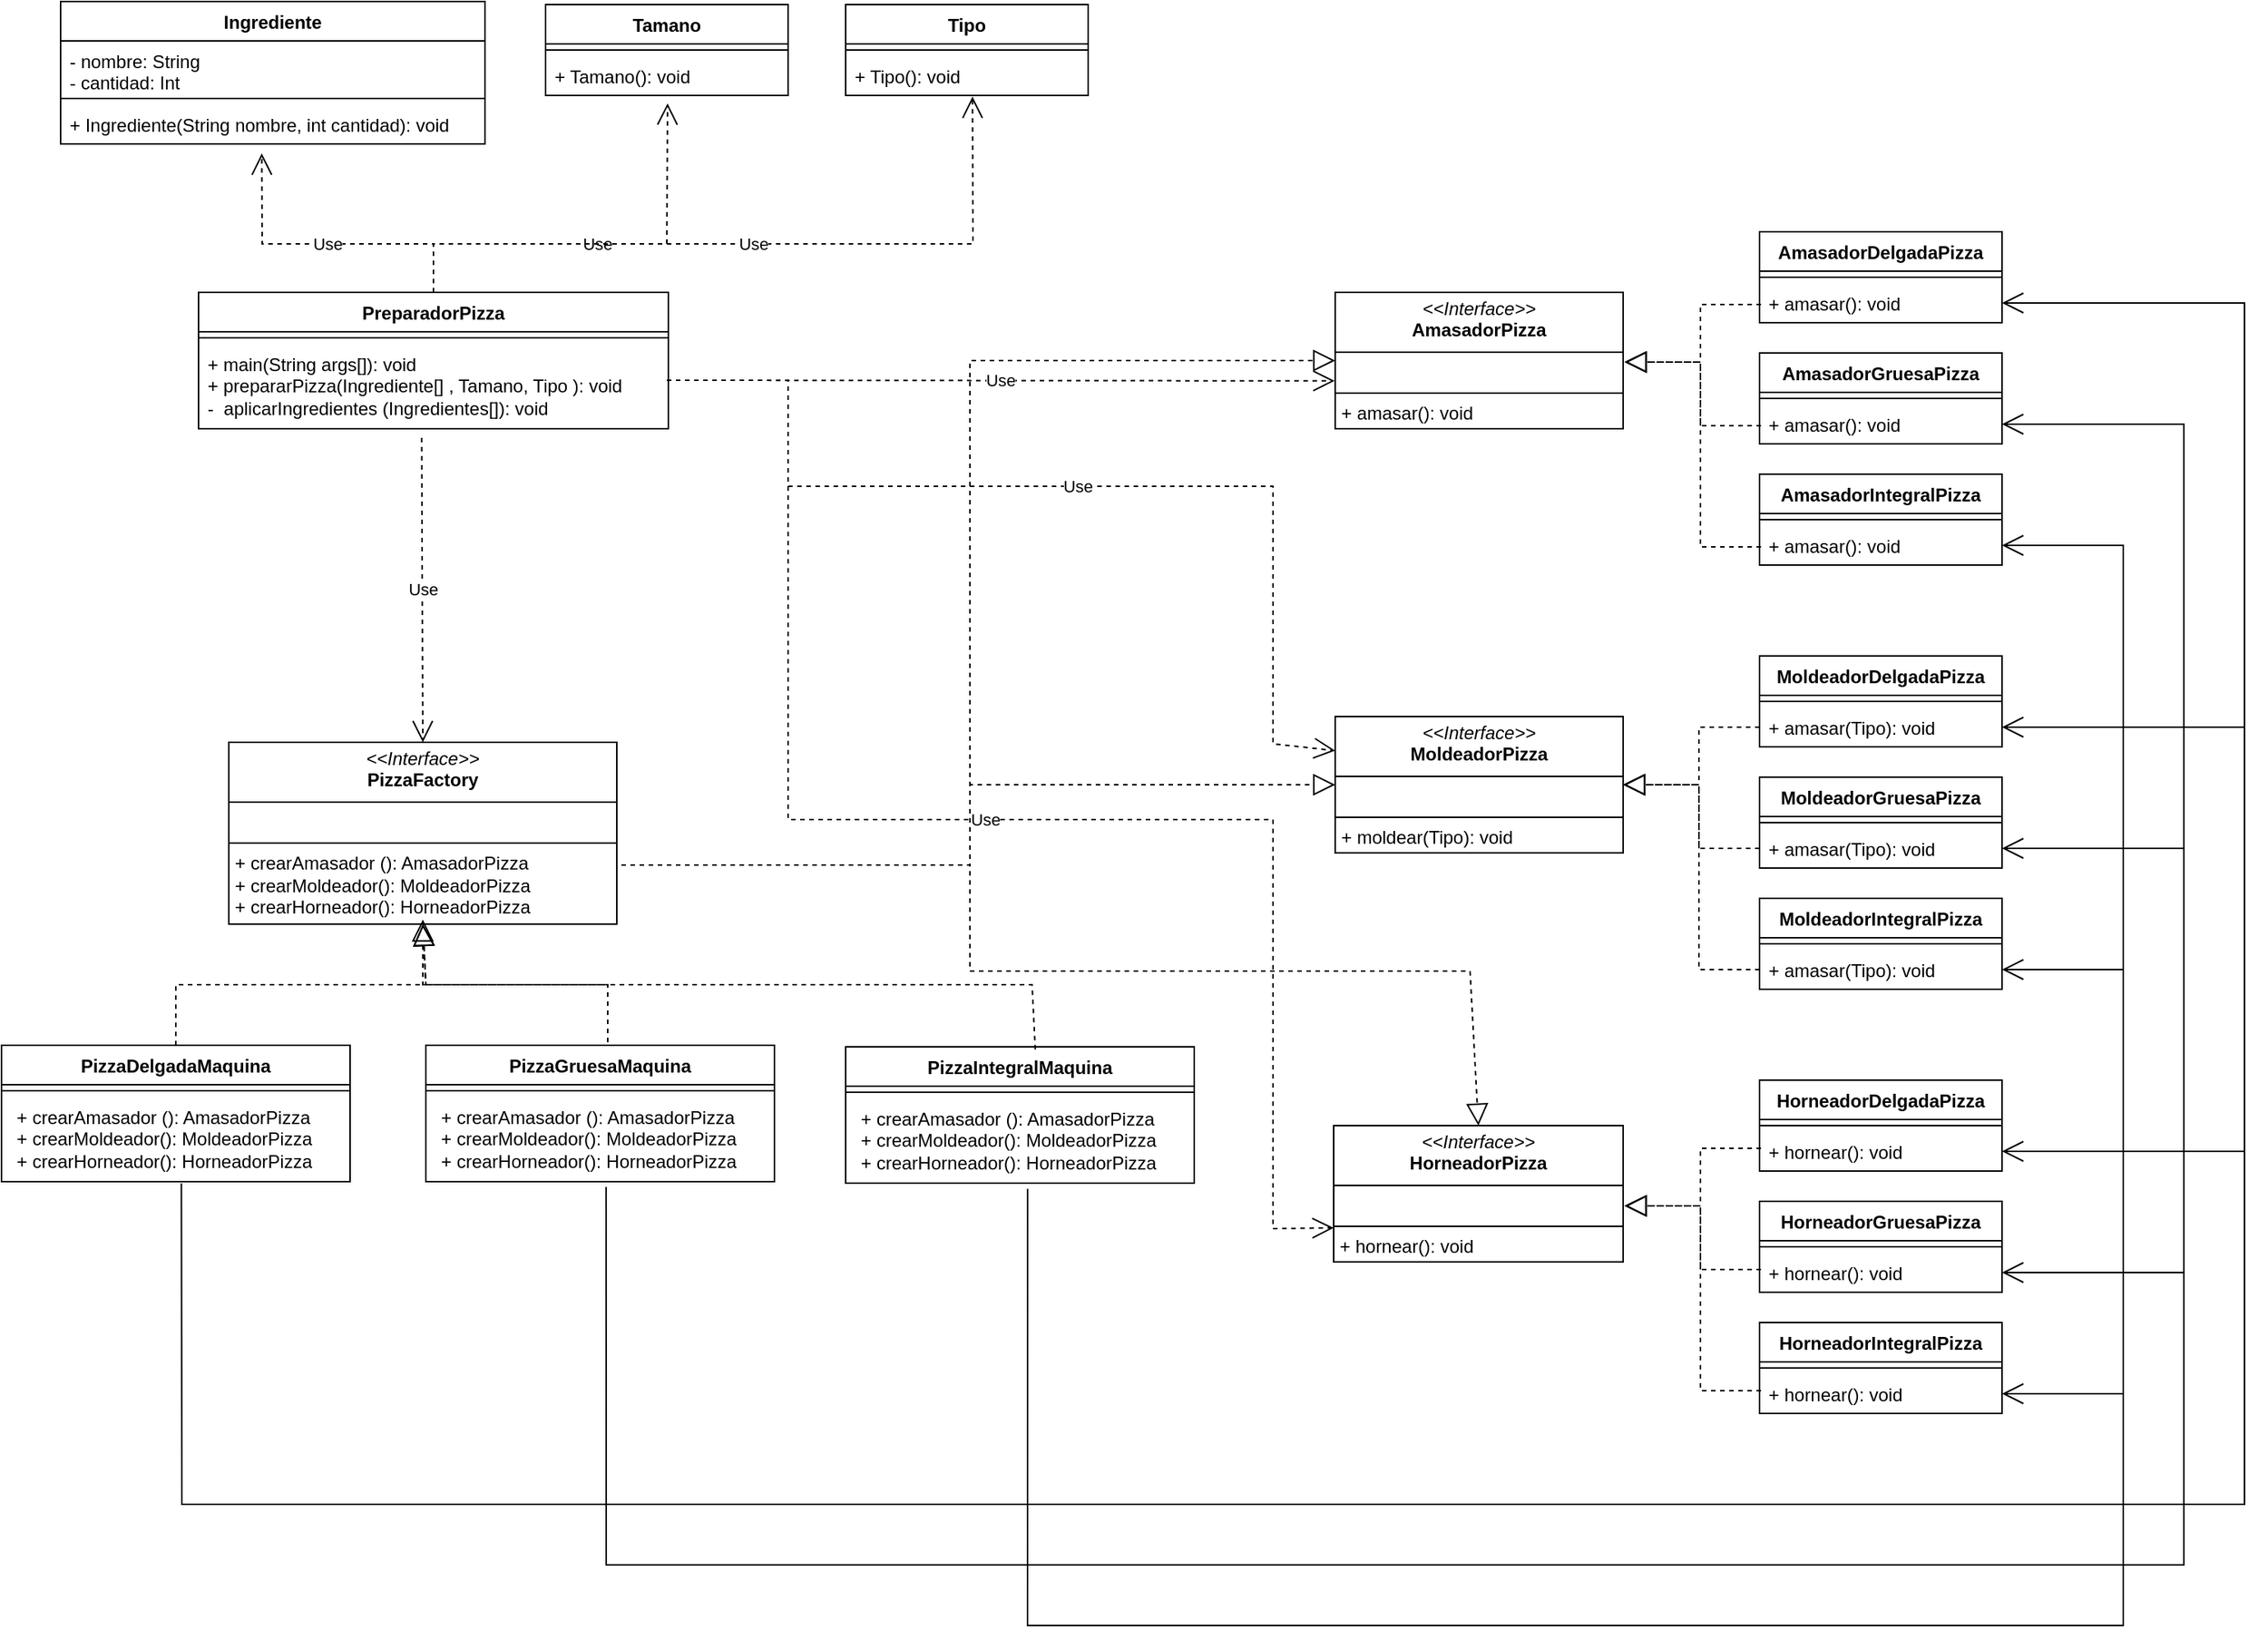 <mxfile version="26.0.9">
  <diagram id="C5RBs43oDa-KdzZeNtuy" name="Page-1">
    <mxGraphModel dx="3073" dy="1553" grid="1" gridSize="10" guides="1" tooltips="1" connect="1" arrows="1" fold="1" page="1" pageScale="1" pageWidth="827" pageHeight="1169" math="0" shadow="0">
      <root>
        <mxCell id="WIyWlLk6GJQsqaUBKTNV-0" />
        <mxCell id="WIyWlLk6GJQsqaUBKTNV-1" parent="WIyWlLk6GJQsqaUBKTNV-0" />
        <mxCell id="uuDSl9VKj5L597XGNPCw-0" value="PreparadorPizza" style="swimlane;fontStyle=1;align=center;verticalAlign=top;childLayout=stackLayout;horizontal=1;startSize=26;horizontalStack=0;resizeParent=1;resizeParentMax=0;resizeLast=0;collapsible=1;marginBottom=0;whiteSpace=wrap;html=1;" vertex="1" parent="WIyWlLk6GJQsqaUBKTNV-1">
          <mxGeometry x="171" y="192" width="310" height="90" as="geometry" />
        </mxCell>
        <mxCell id="uuDSl9VKj5L597XGNPCw-2" value="" style="line;strokeWidth=1;fillColor=none;align=left;verticalAlign=middle;spacingTop=-1;spacingLeft=3;spacingRight=3;rotatable=0;labelPosition=right;points=[];portConstraint=eastwest;strokeColor=inherit;" vertex="1" parent="uuDSl9VKj5L597XGNPCw-0">
          <mxGeometry y="26" width="310" height="8" as="geometry" />
        </mxCell>
        <mxCell id="uuDSl9VKj5L597XGNPCw-3" value="+ main(String args[]): void&lt;div&gt;+&amp;nbsp;&lt;span style=&quot;background-color: transparent; color: light-dark(rgb(0, 0, 0), rgb(255, 255, 255));&quot;&gt;prepararPizza(Ingrediente[] , Tamano, Tipo )&lt;/span&gt;&lt;span style=&quot;background-color: transparent; color: light-dark(rgb(0, 0, 0), rgb(255, 255, 255));&quot;&gt;: void&amp;nbsp;&lt;/span&gt;&lt;/div&gt;&lt;div&gt;-&amp;nbsp; aplicarIngredientes (Ingredientes[]): void&lt;br&gt;&lt;div&gt;&lt;br&gt;&lt;/div&gt;&lt;/div&gt;" style="text;strokeColor=none;fillColor=none;align=left;verticalAlign=top;spacingLeft=4;spacingRight=4;overflow=hidden;rotatable=0;points=[[0,0.5],[1,0.5]];portConstraint=eastwest;whiteSpace=wrap;html=1;" vertex="1" parent="uuDSl9VKj5L597XGNPCw-0">
          <mxGeometry y="34" width="310" height="56" as="geometry" />
        </mxCell>
        <mxCell id="uuDSl9VKj5L597XGNPCw-4" value="&lt;p style=&quot;margin:0px;margin-top:4px;text-align:center;&quot;&gt;&lt;i&gt;&amp;lt;&amp;lt;Interface&amp;gt;&amp;gt;&lt;/i&gt;&lt;br&gt;&lt;b&gt;PizzaFactory&lt;/b&gt;&lt;/p&gt;&lt;hr size=&quot;1&quot; style=&quot;border-style:solid;&quot;&gt;&lt;p style=&quot;margin:0px;margin-left:4px;&quot;&gt;&lt;br&gt;&lt;/p&gt;&lt;hr size=&quot;1&quot; style=&quot;border-style:solid;&quot;&gt;&lt;p style=&quot;margin:0px;margin-left:4px;&quot;&gt;+ crearAmasador (): AmasadorPizza&lt;br&gt;+ crearMoldeador(): MoldeadorPizza&lt;/p&gt;&lt;p style=&quot;margin:0px;margin-left:4px;&quot;&gt;+ crearHorneador(): HorneadorPizza&lt;/p&gt;" style="verticalAlign=top;align=left;overflow=fill;html=1;whiteSpace=wrap;" vertex="1" parent="WIyWlLk6GJQsqaUBKTNV-1">
          <mxGeometry x="191" y="489" width="256" height="120" as="geometry" />
        </mxCell>
        <mxCell id="uuDSl9VKj5L597XGNPCw-5" value="Use" style="endArrow=open;endSize=12;dashed=1;html=1;rounded=0;exitX=0.475;exitY=1.107;exitDx=0;exitDy=0;exitPerimeter=0;entryX=0.5;entryY=0;entryDx=0;entryDy=0;" edge="1" parent="WIyWlLk6GJQsqaUBKTNV-1" source="uuDSl9VKj5L597XGNPCw-3" target="uuDSl9VKj5L597XGNPCw-4">
          <mxGeometry width="160" relative="1" as="geometry">
            <mxPoint x="321" y="562" as="sourcePoint" />
            <mxPoint x="481" y="562" as="targetPoint" />
          </mxGeometry>
        </mxCell>
        <mxCell id="uuDSl9VKj5L597XGNPCw-6" value="PizzaDelgadaMaquina" style="swimlane;fontStyle=1;align=center;verticalAlign=top;childLayout=stackLayout;horizontal=1;startSize=26;horizontalStack=0;resizeParent=1;resizeParentMax=0;resizeLast=0;collapsible=1;marginBottom=0;whiteSpace=wrap;html=1;" vertex="1" parent="WIyWlLk6GJQsqaUBKTNV-1">
          <mxGeometry x="41" y="689" width="230" height="90" as="geometry" />
        </mxCell>
        <mxCell id="uuDSl9VKj5L597XGNPCw-8" value="" style="line;strokeWidth=1;fillColor=none;align=left;verticalAlign=middle;spacingTop=-1;spacingLeft=3;spacingRight=3;rotatable=0;labelPosition=right;points=[];portConstraint=eastwest;strokeColor=inherit;" vertex="1" parent="uuDSl9VKj5L597XGNPCw-6">
          <mxGeometry y="26" width="230" height="8" as="geometry" />
        </mxCell>
        <mxCell id="uuDSl9VKj5L597XGNPCw-9" value="&lt;p style=&quot;margin: 0px 0px 0px 4px;&quot;&gt;+ crearAmasador (): AmasadorPizza&lt;br&gt;+ crearMoldeador(): MoldeadorPizza&lt;/p&gt;&lt;p style=&quot;margin: 0px 0px 0px 4px;&quot;&gt;+ crearHorneador(): HorneadorPizza&lt;/p&gt;" style="text;strokeColor=none;fillColor=none;align=left;verticalAlign=top;spacingLeft=4;spacingRight=4;overflow=hidden;rotatable=0;points=[[0,0.5],[1,0.5]];portConstraint=eastwest;whiteSpace=wrap;html=1;" vertex="1" parent="uuDSl9VKj5L597XGNPCw-6">
          <mxGeometry y="34" width="230" height="56" as="geometry" />
        </mxCell>
        <mxCell id="uuDSl9VKj5L597XGNPCw-10" value="PizzaGruesaMaquina" style="swimlane;fontStyle=1;align=center;verticalAlign=top;childLayout=stackLayout;horizontal=1;startSize=26;horizontalStack=0;resizeParent=1;resizeParentMax=0;resizeLast=0;collapsible=1;marginBottom=0;whiteSpace=wrap;html=1;" vertex="1" parent="WIyWlLk6GJQsqaUBKTNV-1">
          <mxGeometry x="321" y="689" width="230" height="90" as="geometry" />
        </mxCell>
        <mxCell id="uuDSl9VKj5L597XGNPCw-11" value="" style="line;strokeWidth=1;fillColor=none;align=left;verticalAlign=middle;spacingTop=-1;spacingLeft=3;spacingRight=3;rotatable=0;labelPosition=right;points=[];portConstraint=eastwest;strokeColor=inherit;" vertex="1" parent="uuDSl9VKj5L597XGNPCw-10">
          <mxGeometry y="26" width="230" height="8" as="geometry" />
        </mxCell>
        <mxCell id="uuDSl9VKj5L597XGNPCw-12" value="&lt;p style=&quot;margin: 0px 0px 0px 4px;&quot;&gt;+ crearAmasador (): AmasadorPizza&lt;br&gt;+ crearMoldeador(): MoldeadorPizza&lt;/p&gt;&lt;p style=&quot;margin: 0px 0px 0px 4px;&quot;&gt;+ crearHorneador(): HorneadorPizza&lt;/p&gt;" style="text;strokeColor=none;fillColor=none;align=left;verticalAlign=top;spacingLeft=4;spacingRight=4;overflow=hidden;rotatable=0;points=[[0,0.5],[1,0.5]];portConstraint=eastwest;whiteSpace=wrap;html=1;" vertex="1" parent="uuDSl9VKj5L597XGNPCw-10">
          <mxGeometry y="34" width="230" height="56" as="geometry" />
        </mxCell>
        <mxCell id="uuDSl9VKj5L597XGNPCw-13" value="PizzaIntegralMaquina" style="swimlane;fontStyle=1;align=center;verticalAlign=top;childLayout=stackLayout;horizontal=1;startSize=26;horizontalStack=0;resizeParent=1;resizeParentMax=0;resizeLast=0;collapsible=1;marginBottom=0;whiteSpace=wrap;html=1;" vertex="1" parent="WIyWlLk6GJQsqaUBKTNV-1">
          <mxGeometry x="598" y="690" width="230" height="90" as="geometry" />
        </mxCell>
        <mxCell id="uuDSl9VKj5L597XGNPCw-14" value="" style="line;strokeWidth=1;fillColor=none;align=left;verticalAlign=middle;spacingTop=-1;spacingLeft=3;spacingRight=3;rotatable=0;labelPosition=right;points=[];portConstraint=eastwest;strokeColor=inherit;" vertex="1" parent="uuDSl9VKj5L597XGNPCw-13">
          <mxGeometry y="26" width="230" height="8" as="geometry" />
        </mxCell>
        <mxCell id="uuDSl9VKj5L597XGNPCw-15" value="&lt;p style=&quot;margin: 0px 0px 0px 4px;&quot;&gt;+ crearAmasador (): AmasadorPizza&lt;br&gt;+ crearMoldeador(): MoldeadorPizza&lt;/p&gt;&lt;p style=&quot;margin: 0px 0px 0px 4px;&quot;&gt;+ crearHorneador(): HorneadorPizza&lt;/p&gt;" style="text;strokeColor=none;fillColor=none;align=left;verticalAlign=top;spacingLeft=4;spacingRight=4;overflow=hidden;rotatable=0;points=[[0,0.5],[1,0.5]];portConstraint=eastwest;whiteSpace=wrap;html=1;" vertex="1" parent="uuDSl9VKj5L597XGNPCw-13">
          <mxGeometry y="34" width="230" height="56" as="geometry" />
        </mxCell>
        <mxCell id="uuDSl9VKj5L597XGNPCw-16" value="" style="endArrow=block;dashed=1;endFill=0;endSize=12;html=1;rounded=0;entryX=0.5;entryY=1;entryDx=0;entryDy=0;" edge="1" parent="WIyWlLk6GJQsqaUBKTNV-1" target="uuDSl9VKj5L597XGNPCw-4">
          <mxGeometry width="160" relative="1" as="geometry">
            <mxPoint x="441" y="687" as="sourcePoint" />
            <mxPoint x="491" y="549" as="targetPoint" />
            <Array as="points">
              <mxPoint x="441" y="649" />
              <mxPoint x="321" y="649" />
            </Array>
          </mxGeometry>
        </mxCell>
        <mxCell id="uuDSl9VKj5L597XGNPCw-17" value="" style="endArrow=block;dashed=1;endFill=0;endSize=12;html=1;rounded=0;exitX=0.5;exitY=0;exitDx=0;exitDy=0;entryX=0.5;entryY=1;entryDx=0;entryDy=0;" edge="1" parent="WIyWlLk6GJQsqaUBKTNV-1" source="uuDSl9VKj5L597XGNPCw-6" target="uuDSl9VKj5L597XGNPCw-4">
          <mxGeometry width="160" relative="1" as="geometry">
            <mxPoint x="161" y="659" as="sourcePoint" />
            <mxPoint x="321" y="659" as="targetPoint" />
            <Array as="points">
              <mxPoint x="156" y="649" />
              <mxPoint x="321" y="649" />
            </Array>
          </mxGeometry>
        </mxCell>
        <mxCell id="uuDSl9VKj5L597XGNPCw-18" value="" style="endArrow=block;dashed=1;endFill=0;endSize=12;html=1;rounded=0;exitX=0.544;exitY=0.053;exitDx=0;exitDy=0;exitPerimeter=0;entryX=0.5;entryY=1;entryDx=0;entryDy=0;" edge="1" parent="WIyWlLk6GJQsqaUBKTNV-1">
          <mxGeometry width="160" relative="1" as="geometry">
            <mxPoint x="723.12" y="691.77" as="sourcePoint" />
            <mxPoint x="319.0" y="606" as="targetPoint" />
            <Array as="points">
              <mxPoint x="721" y="649" />
              <mxPoint x="319" y="649" />
            </Array>
          </mxGeometry>
        </mxCell>
        <mxCell id="uuDSl9VKj5L597XGNPCw-19" value="&lt;p style=&quot;margin:0px;margin-top:4px;text-align:center;&quot;&gt;&lt;i&gt;&amp;lt;&amp;lt;Interface&amp;gt;&amp;gt;&lt;/i&gt;&lt;br&gt;&lt;b&gt;MoldeadorPizza&lt;/b&gt;&lt;/p&gt;&lt;hr size=&quot;1&quot; style=&quot;border-style:solid;&quot;&gt;&lt;p style=&quot;margin:0px;margin-left:4px;&quot;&gt;&lt;br&gt;&lt;/p&gt;&lt;hr size=&quot;1&quot; style=&quot;border-style:solid;&quot;&gt;&lt;p style=&quot;margin:0px;margin-left:4px;&quot;&gt;+ moldear(Tipo): void&lt;br&gt;&lt;br&gt;&lt;/p&gt;" style="verticalAlign=top;align=left;overflow=fill;html=1;whiteSpace=wrap;" vertex="1" parent="WIyWlLk6GJQsqaUBKTNV-1">
          <mxGeometry x="921" y="472" width="190" height="90" as="geometry" />
        </mxCell>
        <mxCell id="uuDSl9VKj5L597XGNPCw-20" value="&lt;p style=&quot;margin:0px;margin-top:4px;text-align:center;&quot;&gt;&lt;i&gt;&amp;lt;&amp;lt;Interface&amp;gt;&amp;gt;&lt;/i&gt;&lt;br&gt;&lt;b&gt;AmasadorPizza&lt;/b&gt;&lt;/p&gt;&lt;hr size=&quot;1&quot; style=&quot;border-style:solid;&quot;&gt;&lt;p style=&quot;margin:0px;margin-left:4px;&quot;&gt;&lt;br&gt;&lt;/p&gt;&lt;hr size=&quot;1&quot; style=&quot;border-style:solid;&quot;&gt;&lt;p style=&quot;margin:0px;margin-left:4px;&quot;&gt;+ amasar(): void&lt;br&gt;&lt;br&gt;&lt;/p&gt;" style="verticalAlign=top;align=left;overflow=fill;html=1;whiteSpace=wrap;" vertex="1" parent="WIyWlLk6GJQsqaUBKTNV-1">
          <mxGeometry x="921" y="192" width="190" height="90" as="geometry" />
        </mxCell>
        <mxCell id="uuDSl9VKj5L597XGNPCw-21" value="&lt;p style=&quot;margin:0px;margin-top:4px;text-align:center;&quot;&gt;&lt;i&gt;&amp;lt;&amp;lt;Interface&amp;gt;&amp;gt;&lt;/i&gt;&lt;br&gt;&lt;b&gt;HorneadorPizza&lt;/b&gt;&lt;/p&gt;&lt;hr size=&quot;1&quot; style=&quot;border-style:solid;&quot;&gt;&lt;p style=&quot;margin:0px;margin-left:4px;&quot;&gt;&lt;br&gt;&lt;/p&gt;&lt;hr size=&quot;1&quot; style=&quot;border-style:solid;&quot;&gt;&lt;p style=&quot;margin:0px;margin-left:4px;&quot;&gt;+ hornear(): void&lt;br&gt;&lt;br&gt;&lt;/p&gt;" style="verticalAlign=top;align=left;overflow=fill;html=1;whiteSpace=wrap;" vertex="1" parent="WIyWlLk6GJQsqaUBKTNV-1">
          <mxGeometry x="920" y="742" width="191" height="90" as="geometry" />
        </mxCell>
        <mxCell id="uuDSl9VKj5L597XGNPCw-26" value="AmasadorDelgadaPizza" style="swimlane;fontStyle=1;align=center;verticalAlign=top;childLayout=stackLayout;horizontal=1;startSize=26;horizontalStack=0;resizeParent=1;resizeParentMax=0;resizeLast=0;collapsible=1;marginBottom=0;whiteSpace=wrap;html=1;" vertex="1" parent="WIyWlLk6GJQsqaUBKTNV-1">
          <mxGeometry x="1201" y="152" width="160" height="60" as="geometry" />
        </mxCell>
        <mxCell id="uuDSl9VKj5L597XGNPCw-28" value="" style="line;strokeWidth=1;fillColor=none;align=left;verticalAlign=middle;spacingTop=-1;spacingLeft=3;spacingRight=3;rotatable=0;labelPosition=right;points=[];portConstraint=eastwest;strokeColor=inherit;" vertex="1" parent="uuDSl9VKj5L597XGNPCw-26">
          <mxGeometry y="26" width="160" height="8" as="geometry" />
        </mxCell>
        <mxCell id="uuDSl9VKj5L597XGNPCw-29" value="+ amasar(): void" style="text;strokeColor=none;fillColor=none;align=left;verticalAlign=top;spacingLeft=4;spacingRight=4;overflow=hidden;rotatable=0;points=[[0,0.5],[1,0.5]];portConstraint=eastwest;whiteSpace=wrap;html=1;" vertex="1" parent="uuDSl9VKj5L597XGNPCw-26">
          <mxGeometry y="34" width="160" height="26" as="geometry" />
        </mxCell>
        <mxCell id="uuDSl9VKj5L597XGNPCw-30" value="AmasadorGruesaPizza" style="swimlane;fontStyle=1;align=center;verticalAlign=top;childLayout=stackLayout;horizontal=1;startSize=26;horizontalStack=0;resizeParent=1;resizeParentMax=0;resizeLast=0;collapsible=1;marginBottom=0;whiteSpace=wrap;html=1;" vertex="1" parent="WIyWlLk6GJQsqaUBKTNV-1">
          <mxGeometry x="1201" y="232" width="160" height="60" as="geometry" />
        </mxCell>
        <mxCell id="uuDSl9VKj5L597XGNPCw-31" value="" style="line;strokeWidth=1;fillColor=none;align=left;verticalAlign=middle;spacingTop=-1;spacingLeft=3;spacingRight=3;rotatable=0;labelPosition=right;points=[];portConstraint=eastwest;strokeColor=inherit;" vertex="1" parent="uuDSl9VKj5L597XGNPCw-30">
          <mxGeometry y="26" width="160" height="8" as="geometry" />
        </mxCell>
        <mxCell id="uuDSl9VKj5L597XGNPCw-32" value="+ amasar(): void" style="text;strokeColor=none;fillColor=none;align=left;verticalAlign=top;spacingLeft=4;spacingRight=4;overflow=hidden;rotatable=0;points=[[0,0.5],[1,0.5]];portConstraint=eastwest;whiteSpace=wrap;html=1;" vertex="1" parent="uuDSl9VKj5L597XGNPCw-30">
          <mxGeometry y="34" width="160" height="26" as="geometry" />
        </mxCell>
        <mxCell id="uuDSl9VKj5L597XGNPCw-33" value="AmasadorIntegralPizza" style="swimlane;fontStyle=1;align=center;verticalAlign=top;childLayout=stackLayout;horizontal=1;startSize=26;horizontalStack=0;resizeParent=1;resizeParentMax=0;resizeLast=0;collapsible=1;marginBottom=0;whiteSpace=wrap;html=1;" vertex="1" parent="WIyWlLk6GJQsqaUBKTNV-1">
          <mxGeometry x="1201" y="312" width="160" height="60" as="geometry" />
        </mxCell>
        <mxCell id="uuDSl9VKj5L597XGNPCw-34" value="" style="line;strokeWidth=1;fillColor=none;align=left;verticalAlign=middle;spacingTop=-1;spacingLeft=3;spacingRight=3;rotatable=0;labelPosition=right;points=[];portConstraint=eastwest;strokeColor=inherit;" vertex="1" parent="uuDSl9VKj5L597XGNPCw-33">
          <mxGeometry y="26" width="160" height="8" as="geometry" />
        </mxCell>
        <mxCell id="uuDSl9VKj5L597XGNPCw-35" value="+ amasar(): void" style="text;strokeColor=none;fillColor=none;align=left;verticalAlign=top;spacingLeft=4;spacingRight=4;overflow=hidden;rotatable=0;points=[[0,0.5],[1,0.5]];portConstraint=eastwest;whiteSpace=wrap;html=1;" vertex="1" parent="uuDSl9VKj5L597XGNPCw-33">
          <mxGeometry y="34" width="160" height="26" as="geometry" />
        </mxCell>
        <mxCell id="uuDSl9VKj5L597XGNPCw-36" value="MoldeadorDelgadaPizza" style="swimlane;fontStyle=1;align=center;verticalAlign=top;childLayout=stackLayout;horizontal=1;startSize=26;horizontalStack=0;resizeParent=1;resizeParentMax=0;resizeLast=0;collapsible=1;marginBottom=0;whiteSpace=wrap;html=1;" vertex="1" parent="WIyWlLk6GJQsqaUBKTNV-1">
          <mxGeometry x="1201" y="432" width="160" height="60" as="geometry" />
        </mxCell>
        <mxCell id="uuDSl9VKj5L597XGNPCw-37" value="" style="line;strokeWidth=1;fillColor=none;align=left;verticalAlign=middle;spacingTop=-1;spacingLeft=3;spacingRight=3;rotatable=0;labelPosition=right;points=[];portConstraint=eastwest;strokeColor=inherit;" vertex="1" parent="uuDSl9VKj5L597XGNPCw-36">
          <mxGeometry y="26" width="160" height="8" as="geometry" />
        </mxCell>
        <mxCell id="uuDSl9VKj5L597XGNPCw-38" value="+ amasar(Tipo): void" style="text;strokeColor=none;fillColor=none;align=left;verticalAlign=top;spacingLeft=4;spacingRight=4;overflow=hidden;rotatable=0;points=[[0,0.5],[1,0.5]];portConstraint=eastwest;whiteSpace=wrap;html=1;" vertex="1" parent="uuDSl9VKj5L597XGNPCw-36">
          <mxGeometry y="34" width="160" height="26" as="geometry" />
        </mxCell>
        <mxCell id="uuDSl9VKj5L597XGNPCw-39" value="MoldeadorGruesaPizza" style="swimlane;fontStyle=1;align=center;verticalAlign=top;childLayout=stackLayout;horizontal=1;startSize=26;horizontalStack=0;resizeParent=1;resizeParentMax=0;resizeLast=0;collapsible=1;marginBottom=0;whiteSpace=wrap;html=1;" vertex="1" parent="WIyWlLk6GJQsqaUBKTNV-1">
          <mxGeometry x="1201" y="512" width="160" height="60" as="geometry" />
        </mxCell>
        <mxCell id="uuDSl9VKj5L597XGNPCw-40" value="" style="line;strokeWidth=1;fillColor=none;align=left;verticalAlign=middle;spacingTop=-1;spacingLeft=3;spacingRight=3;rotatable=0;labelPosition=right;points=[];portConstraint=eastwest;strokeColor=inherit;" vertex="1" parent="uuDSl9VKj5L597XGNPCw-39">
          <mxGeometry y="26" width="160" height="8" as="geometry" />
        </mxCell>
        <mxCell id="uuDSl9VKj5L597XGNPCw-41" value="+ amasar(Tipo): void" style="text;strokeColor=none;fillColor=none;align=left;verticalAlign=top;spacingLeft=4;spacingRight=4;overflow=hidden;rotatable=0;points=[[0,0.5],[1,0.5]];portConstraint=eastwest;whiteSpace=wrap;html=1;" vertex="1" parent="uuDSl9VKj5L597XGNPCw-39">
          <mxGeometry y="34" width="160" height="26" as="geometry" />
        </mxCell>
        <mxCell id="uuDSl9VKj5L597XGNPCw-42" value="MoldeadorIntegralPizza" style="swimlane;fontStyle=1;align=center;verticalAlign=top;childLayout=stackLayout;horizontal=1;startSize=26;horizontalStack=0;resizeParent=1;resizeParentMax=0;resizeLast=0;collapsible=1;marginBottom=0;whiteSpace=wrap;html=1;" vertex="1" parent="WIyWlLk6GJQsqaUBKTNV-1">
          <mxGeometry x="1201" y="592" width="160" height="60" as="geometry" />
        </mxCell>
        <mxCell id="uuDSl9VKj5L597XGNPCw-43" value="" style="line;strokeWidth=1;fillColor=none;align=left;verticalAlign=middle;spacingTop=-1;spacingLeft=3;spacingRight=3;rotatable=0;labelPosition=right;points=[];portConstraint=eastwest;strokeColor=inherit;" vertex="1" parent="uuDSl9VKj5L597XGNPCw-42">
          <mxGeometry y="26" width="160" height="8" as="geometry" />
        </mxCell>
        <mxCell id="uuDSl9VKj5L597XGNPCw-44" value="+ amasar(Tipo): void" style="text;strokeColor=none;fillColor=none;align=left;verticalAlign=top;spacingLeft=4;spacingRight=4;overflow=hidden;rotatable=0;points=[[0,0.5],[1,0.5]];portConstraint=eastwest;whiteSpace=wrap;html=1;" vertex="1" parent="uuDSl9VKj5L597XGNPCw-42">
          <mxGeometry y="34" width="160" height="26" as="geometry" />
        </mxCell>
        <mxCell id="uuDSl9VKj5L597XGNPCw-45" value="HorneadorDelgadaPizza" style="swimlane;fontStyle=1;align=center;verticalAlign=top;childLayout=stackLayout;horizontal=1;startSize=26;horizontalStack=0;resizeParent=1;resizeParentMax=0;resizeLast=0;collapsible=1;marginBottom=0;whiteSpace=wrap;html=1;" vertex="1" parent="WIyWlLk6GJQsqaUBKTNV-1">
          <mxGeometry x="1201" y="712" width="160" height="60" as="geometry" />
        </mxCell>
        <mxCell id="uuDSl9VKj5L597XGNPCw-46" value="" style="line;strokeWidth=1;fillColor=none;align=left;verticalAlign=middle;spacingTop=-1;spacingLeft=3;spacingRight=3;rotatable=0;labelPosition=right;points=[];portConstraint=eastwest;strokeColor=inherit;" vertex="1" parent="uuDSl9VKj5L597XGNPCw-45">
          <mxGeometry y="26" width="160" height="8" as="geometry" />
        </mxCell>
        <mxCell id="uuDSl9VKj5L597XGNPCw-47" value="+ hornear(): void" style="text;strokeColor=none;fillColor=none;align=left;verticalAlign=top;spacingLeft=4;spacingRight=4;overflow=hidden;rotatable=0;points=[[0,0.5],[1,0.5]];portConstraint=eastwest;whiteSpace=wrap;html=1;" vertex="1" parent="uuDSl9VKj5L597XGNPCw-45">
          <mxGeometry y="34" width="160" height="26" as="geometry" />
        </mxCell>
        <mxCell id="uuDSl9VKj5L597XGNPCw-48" value="HorneadorGruesaPizza" style="swimlane;fontStyle=1;align=center;verticalAlign=top;childLayout=stackLayout;horizontal=1;startSize=26;horizontalStack=0;resizeParent=1;resizeParentMax=0;resizeLast=0;collapsible=1;marginBottom=0;whiteSpace=wrap;html=1;" vertex="1" parent="WIyWlLk6GJQsqaUBKTNV-1">
          <mxGeometry x="1201" y="792" width="160" height="60" as="geometry" />
        </mxCell>
        <mxCell id="uuDSl9VKj5L597XGNPCw-49" value="" style="line;strokeWidth=1;fillColor=none;align=left;verticalAlign=middle;spacingTop=-1;spacingLeft=3;spacingRight=3;rotatable=0;labelPosition=right;points=[];portConstraint=eastwest;strokeColor=inherit;" vertex="1" parent="uuDSl9VKj5L597XGNPCw-48">
          <mxGeometry y="26" width="160" height="8" as="geometry" />
        </mxCell>
        <mxCell id="uuDSl9VKj5L597XGNPCw-50" value="+ hornear(): void" style="text;strokeColor=none;fillColor=none;align=left;verticalAlign=top;spacingLeft=4;spacingRight=4;overflow=hidden;rotatable=0;points=[[0,0.5],[1,0.5]];portConstraint=eastwest;whiteSpace=wrap;html=1;" vertex="1" parent="uuDSl9VKj5L597XGNPCw-48">
          <mxGeometry y="34" width="160" height="26" as="geometry" />
        </mxCell>
        <mxCell id="uuDSl9VKj5L597XGNPCw-51" value="HorneadorIntegralPizza" style="swimlane;fontStyle=1;align=center;verticalAlign=top;childLayout=stackLayout;horizontal=1;startSize=26;horizontalStack=0;resizeParent=1;resizeParentMax=0;resizeLast=0;collapsible=1;marginBottom=0;whiteSpace=wrap;html=1;" vertex="1" parent="WIyWlLk6GJQsqaUBKTNV-1">
          <mxGeometry x="1201" y="872" width="160" height="60" as="geometry" />
        </mxCell>
        <mxCell id="uuDSl9VKj5L597XGNPCw-52" value="" style="line;strokeWidth=1;fillColor=none;align=left;verticalAlign=middle;spacingTop=-1;spacingLeft=3;spacingRight=3;rotatable=0;labelPosition=right;points=[];portConstraint=eastwest;strokeColor=inherit;" vertex="1" parent="uuDSl9VKj5L597XGNPCw-51">
          <mxGeometry y="26" width="160" height="8" as="geometry" />
        </mxCell>
        <mxCell id="uuDSl9VKj5L597XGNPCw-53" value="+ hornear(): void" style="text;strokeColor=none;fillColor=none;align=left;verticalAlign=top;spacingLeft=4;spacingRight=4;overflow=hidden;rotatable=0;points=[[0,0.5],[1,0.5]];portConstraint=eastwest;whiteSpace=wrap;html=1;" vertex="1" parent="uuDSl9VKj5L597XGNPCw-51">
          <mxGeometry y="34" width="160" height="26" as="geometry" />
        </mxCell>
        <mxCell id="uuDSl9VKj5L597XGNPCw-54" value="" style="endArrow=block;dashed=1;endFill=0;endSize=12;html=1;rounded=0;exitX=0;exitY=0.5;exitDx=0;exitDy=0;entryX=1;entryY=0.5;entryDx=0;entryDy=0;" edge="1" parent="WIyWlLk6GJQsqaUBKTNV-1" source="uuDSl9VKj5L597XGNPCw-38" target="uuDSl9VKj5L597XGNPCw-19">
          <mxGeometry width="160" relative="1" as="geometry">
            <mxPoint x="1121" y="632" as="sourcePoint" />
            <mxPoint x="1281" y="632" as="targetPoint" />
            <Array as="points">
              <mxPoint x="1161" y="479" />
              <mxPoint x="1161" y="517" />
            </Array>
          </mxGeometry>
        </mxCell>
        <mxCell id="uuDSl9VKj5L597XGNPCw-58" value="" style="endArrow=block;dashed=1;endFill=0;endSize=12;html=1;rounded=0;exitX=0;exitY=0.5;exitDx=0;exitDy=0;entryX=1;entryY=0.5;entryDx=0;entryDy=0;" edge="1" parent="WIyWlLk6GJQsqaUBKTNV-1" source="uuDSl9VKj5L597XGNPCw-41" target="uuDSl9VKj5L597XGNPCw-19">
          <mxGeometry width="160" relative="1" as="geometry">
            <mxPoint x="1001" y="632" as="sourcePoint" />
            <mxPoint x="1161" y="632" as="targetPoint" />
            <Array as="points">
              <mxPoint x="1161" y="559" />
              <mxPoint x="1161" y="517" />
            </Array>
          </mxGeometry>
        </mxCell>
        <mxCell id="uuDSl9VKj5L597XGNPCw-59" value="" style="endArrow=block;dashed=1;endFill=0;endSize=12;html=1;rounded=0;exitX=0;exitY=0.5;exitDx=0;exitDy=0;entryX=1;entryY=0.5;entryDx=0;entryDy=0;" edge="1" parent="WIyWlLk6GJQsqaUBKTNV-1" source="uuDSl9VKj5L597XGNPCw-44" target="uuDSl9VKj5L597XGNPCw-19">
          <mxGeometry width="160" relative="1" as="geometry">
            <mxPoint x="1061" y="612" as="sourcePoint" />
            <mxPoint x="1221" y="612" as="targetPoint" />
            <Array as="points">
              <mxPoint x="1161" y="639" />
              <mxPoint x="1161" y="517" />
            </Array>
          </mxGeometry>
        </mxCell>
        <mxCell id="uuDSl9VKj5L597XGNPCw-63" value="" style="endArrow=block;dashed=1;endFill=0;endSize=12;html=1;rounded=0;exitX=0;exitY=0.5;exitDx=0;exitDy=0;entryX=1;entryY=0.5;entryDx=0;entryDy=0;" edge="1" parent="WIyWlLk6GJQsqaUBKTNV-1">
          <mxGeometry width="160" relative="1" as="geometry">
            <mxPoint x="1202" y="757" as="sourcePoint" />
            <mxPoint x="1112" y="795" as="targetPoint" />
            <Array as="points">
              <mxPoint x="1162" y="757" />
              <mxPoint x="1162" y="795" />
            </Array>
          </mxGeometry>
        </mxCell>
        <mxCell id="uuDSl9VKj5L597XGNPCw-64" value="" style="endArrow=block;dashed=1;endFill=0;endSize=12;html=1;rounded=0;exitX=0;exitY=0.5;exitDx=0;exitDy=0;entryX=1;entryY=0.5;entryDx=0;entryDy=0;" edge="1" parent="WIyWlLk6GJQsqaUBKTNV-1">
          <mxGeometry width="160" relative="1" as="geometry">
            <mxPoint x="1202" y="837" as="sourcePoint" />
            <mxPoint x="1112" y="795" as="targetPoint" />
            <Array as="points">
              <mxPoint x="1162" y="837" />
              <mxPoint x="1162" y="795" />
            </Array>
          </mxGeometry>
        </mxCell>
        <mxCell id="uuDSl9VKj5L597XGNPCw-65" value="" style="endArrow=block;dashed=1;endFill=0;endSize=12;html=1;rounded=0;exitX=0;exitY=0.5;exitDx=0;exitDy=0;entryX=1;entryY=0.5;entryDx=0;entryDy=0;" edge="1" parent="WIyWlLk6GJQsqaUBKTNV-1">
          <mxGeometry width="160" relative="1" as="geometry">
            <mxPoint x="1202" y="917" as="sourcePoint" />
            <mxPoint x="1112" y="795" as="targetPoint" />
            <Array as="points">
              <mxPoint x="1162" y="917" />
              <mxPoint x="1162" y="795" />
            </Array>
          </mxGeometry>
        </mxCell>
        <mxCell id="uuDSl9VKj5L597XGNPCw-66" value="" style="endArrow=block;dashed=1;endFill=0;endSize=12;html=1;rounded=0;exitX=0;exitY=0.5;exitDx=0;exitDy=0;entryX=1;entryY=0.5;entryDx=0;entryDy=0;" edge="1" parent="WIyWlLk6GJQsqaUBKTNV-1">
          <mxGeometry width="160" relative="1" as="geometry">
            <mxPoint x="1202" y="200" as="sourcePoint" />
            <mxPoint x="1112" y="238" as="targetPoint" />
            <Array as="points">
              <mxPoint x="1162" y="200" />
              <mxPoint x="1162" y="238" />
            </Array>
          </mxGeometry>
        </mxCell>
        <mxCell id="uuDSl9VKj5L597XGNPCw-67" value="" style="endArrow=block;dashed=1;endFill=0;endSize=12;html=1;rounded=0;exitX=0;exitY=0.5;exitDx=0;exitDy=0;entryX=1;entryY=0.5;entryDx=0;entryDy=0;" edge="1" parent="WIyWlLk6GJQsqaUBKTNV-1">
          <mxGeometry width="160" relative="1" as="geometry">
            <mxPoint x="1202" y="280" as="sourcePoint" />
            <mxPoint x="1112" y="238" as="targetPoint" />
            <Array as="points">
              <mxPoint x="1162" y="280" />
              <mxPoint x="1162" y="238" />
            </Array>
          </mxGeometry>
        </mxCell>
        <mxCell id="uuDSl9VKj5L597XGNPCw-68" value="" style="endArrow=block;dashed=1;endFill=0;endSize=12;html=1;rounded=0;exitX=0;exitY=0.5;exitDx=0;exitDy=0;entryX=1;entryY=0.5;entryDx=0;entryDy=0;" edge="1" parent="WIyWlLk6GJQsqaUBKTNV-1">
          <mxGeometry width="160" relative="1" as="geometry">
            <mxPoint x="1202" y="360" as="sourcePoint" />
            <mxPoint x="1112" y="238" as="targetPoint" />
            <Array as="points">
              <mxPoint x="1162" y="360" />
              <mxPoint x="1162" y="238" />
            </Array>
          </mxGeometry>
        </mxCell>
        <mxCell id="uuDSl9VKj5L597XGNPCw-70" value="" style="endArrow=open;endFill=1;endSize=12;html=1;rounded=0;exitX=0.516;exitY=1.02;exitDx=0;exitDy=0;exitPerimeter=0;entryX=1;entryY=0.5;entryDx=0;entryDy=0;" edge="1" parent="WIyWlLk6GJQsqaUBKTNV-1" source="uuDSl9VKj5L597XGNPCw-9" target="uuDSl9VKj5L597XGNPCw-47">
          <mxGeometry width="160" relative="1" as="geometry">
            <mxPoint x="181" y="812" as="sourcePoint" />
            <mxPoint x="1521" y="751" as="targetPoint" />
            <Array as="points">
              <mxPoint x="160" y="992" />
              <mxPoint x="1521" y="992" />
              <mxPoint x="1521" y="759" />
            </Array>
          </mxGeometry>
        </mxCell>
        <mxCell id="uuDSl9VKj5L597XGNPCw-71" value="" style="endArrow=open;endFill=1;endSize=12;html=1;rounded=0;entryX=1;entryY=0.5;entryDx=0;entryDy=0;" edge="1" parent="WIyWlLk6GJQsqaUBKTNV-1" target="uuDSl9VKj5L597XGNPCw-38">
          <mxGeometry width="160" relative="1" as="geometry">
            <mxPoint x="1521" y="772" as="sourcePoint" />
            <mxPoint x="1581" y="532" as="targetPoint" />
            <Array as="points">
              <mxPoint x="1521" y="479" />
            </Array>
          </mxGeometry>
        </mxCell>
        <mxCell id="uuDSl9VKj5L597XGNPCw-72" value="" style="endArrow=open;endFill=1;endSize=12;html=1;rounded=0;entryX=1;entryY=0.5;entryDx=0;entryDy=0;" edge="1" parent="WIyWlLk6GJQsqaUBKTNV-1" target="uuDSl9VKj5L597XGNPCw-29">
          <mxGeometry width="160" relative="1" as="geometry">
            <mxPoint x="1521" y="492" as="sourcePoint" />
            <mxPoint x="1581" y="342" as="targetPoint" />
            <Array as="points">
              <mxPoint x="1521" y="199" />
            </Array>
          </mxGeometry>
        </mxCell>
        <mxCell id="uuDSl9VKj5L597XGNPCw-73" value="" style="endArrow=open;endFill=1;endSize=12;html=1;rounded=0;exitX=0.517;exitY=1.063;exitDx=0;exitDy=0;exitPerimeter=0;entryX=1;entryY=0.5;entryDx=0;entryDy=0;" edge="1" parent="WIyWlLk6GJQsqaUBKTNV-1" source="uuDSl9VKj5L597XGNPCw-12" target="uuDSl9VKj5L597XGNPCw-50">
          <mxGeometry width="160" relative="1" as="geometry">
            <mxPoint x="471" y="862" as="sourcePoint" />
            <mxPoint x="1411" y="832" as="targetPoint" />
            <Array as="points">
              <mxPoint x="440" y="1032" />
              <mxPoint x="1481" y="1032" />
              <mxPoint x="1481" y="839" />
            </Array>
          </mxGeometry>
        </mxCell>
        <mxCell id="uuDSl9VKj5L597XGNPCw-74" value="" style="endArrow=open;endFill=1;endSize=12;html=1;rounded=0;entryX=1;entryY=0.5;entryDx=0;entryDy=0;" edge="1" parent="WIyWlLk6GJQsqaUBKTNV-1" target="uuDSl9VKj5L597XGNPCw-41">
          <mxGeometry width="160" relative="1" as="geometry">
            <mxPoint x="1481" y="842" as="sourcePoint" />
            <mxPoint x="1631" y="672" as="targetPoint" />
            <Array as="points">
              <mxPoint x="1481" y="559" />
            </Array>
          </mxGeometry>
        </mxCell>
        <mxCell id="uuDSl9VKj5L597XGNPCw-75" value="" style="endArrow=open;endFill=1;endSize=12;html=1;rounded=0;entryX=1;entryY=0.5;entryDx=0;entryDy=0;" edge="1" parent="WIyWlLk6GJQsqaUBKTNV-1" target="uuDSl9VKj5L597XGNPCw-32">
          <mxGeometry width="160" relative="1" as="geometry">
            <mxPoint x="1481" y="562" as="sourcePoint" />
            <mxPoint x="1561" y="402" as="targetPoint" />
            <Array as="points">
              <mxPoint x="1481" y="279" />
            </Array>
          </mxGeometry>
        </mxCell>
        <mxCell id="uuDSl9VKj5L597XGNPCw-76" value="" style="endArrow=open;endFill=1;endSize=12;html=1;rounded=0;exitX=0.522;exitY=1.067;exitDx=0;exitDy=0;exitPerimeter=0;entryX=1;entryY=0.5;entryDx=0;entryDy=0;" edge="1" parent="WIyWlLk6GJQsqaUBKTNV-1" source="uuDSl9VKj5L597XGNPCw-15" target="uuDSl9VKj5L597XGNPCw-53">
          <mxGeometry width="160" relative="1" as="geometry">
            <mxPoint x="781" y="892" as="sourcePoint" />
            <mxPoint x="941" y="892" as="targetPoint" />
            <Array as="points">
              <mxPoint x="718" y="1072" />
              <mxPoint x="1441" y="1072" />
              <mxPoint x="1441" y="919" />
            </Array>
          </mxGeometry>
        </mxCell>
        <mxCell id="uuDSl9VKj5L597XGNPCw-77" value="" style="endArrow=open;endFill=1;endSize=12;html=1;rounded=0;entryX=1;entryY=0.5;entryDx=0;entryDy=0;" edge="1" parent="WIyWlLk6GJQsqaUBKTNV-1" target="uuDSl9VKj5L597XGNPCw-44">
          <mxGeometry width="160" relative="1" as="geometry">
            <mxPoint x="1441" y="932" as="sourcePoint" />
            <mxPoint x="1531" y="682" as="targetPoint" />
            <Array as="points">
              <mxPoint x="1441" y="639" />
            </Array>
          </mxGeometry>
        </mxCell>
        <mxCell id="uuDSl9VKj5L597XGNPCw-78" value="" style="endArrow=open;endFill=1;endSize=12;html=1;rounded=0;entryX=1;entryY=0.5;entryDx=0;entryDy=0;" edge="1" parent="WIyWlLk6GJQsqaUBKTNV-1" target="uuDSl9VKj5L597XGNPCw-35">
          <mxGeometry width="160" relative="1" as="geometry">
            <mxPoint x="1441" y="662" as="sourcePoint" />
            <mxPoint x="1281" y="402" as="targetPoint" />
            <Array as="points">
              <mxPoint x="1441" y="359" />
            </Array>
          </mxGeometry>
        </mxCell>
        <mxCell id="uuDSl9VKj5L597XGNPCw-96" value="Ingrediente" style="swimlane;fontStyle=1;align=center;verticalAlign=top;childLayout=stackLayout;horizontal=1;startSize=26;horizontalStack=0;resizeParent=1;resizeParentMax=0;resizeLast=0;collapsible=1;marginBottom=0;whiteSpace=wrap;html=1;" vertex="1" parent="WIyWlLk6GJQsqaUBKTNV-1">
          <mxGeometry x="80" width="280" height="94" as="geometry" />
        </mxCell>
        <mxCell id="uuDSl9VKj5L597XGNPCw-97" value="- nombre: String&lt;div&gt;- cantidad: Int&lt;/div&gt;" style="text;strokeColor=none;fillColor=none;align=left;verticalAlign=top;spacingLeft=4;spacingRight=4;overflow=hidden;rotatable=0;points=[[0,0.5],[1,0.5]];portConstraint=eastwest;whiteSpace=wrap;html=1;" vertex="1" parent="uuDSl9VKj5L597XGNPCw-96">
          <mxGeometry y="26" width="280" height="34" as="geometry" />
        </mxCell>
        <mxCell id="uuDSl9VKj5L597XGNPCw-98" value="" style="line;strokeWidth=1;fillColor=none;align=left;verticalAlign=middle;spacingTop=-1;spacingLeft=3;spacingRight=3;rotatable=0;labelPosition=right;points=[];portConstraint=eastwest;strokeColor=inherit;" vertex="1" parent="uuDSl9VKj5L597XGNPCw-96">
          <mxGeometry y="60" width="280" height="8" as="geometry" />
        </mxCell>
        <mxCell id="uuDSl9VKj5L597XGNPCw-99" value="+ Ingrediente(String nombre, int cantidad): void" style="text;strokeColor=none;fillColor=none;align=left;verticalAlign=top;spacingLeft=4;spacingRight=4;overflow=hidden;rotatable=0;points=[[0,0.5],[1,0.5]];portConstraint=eastwest;whiteSpace=wrap;html=1;" vertex="1" parent="uuDSl9VKj5L597XGNPCw-96">
          <mxGeometry y="68" width="280" height="26" as="geometry" />
        </mxCell>
        <mxCell id="uuDSl9VKj5L597XGNPCw-100" value="Tamano" style="swimlane;fontStyle=1;align=center;verticalAlign=top;childLayout=stackLayout;horizontal=1;startSize=26;horizontalStack=0;resizeParent=1;resizeParentMax=0;resizeLast=0;collapsible=1;marginBottom=0;whiteSpace=wrap;html=1;" vertex="1" parent="WIyWlLk6GJQsqaUBKTNV-1">
          <mxGeometry x="400" y="2" width="160" height="60" as="geometry" />
        </mxCell>
        <mxCell id="uuDSl9VKj5L597XGNPCw-102" value="" style="line;strokeWidth=1;fillColor=none;align=left;verticalAlign=middle;spacingTop=-1;spacingLeft=3;spacingRight=3;rotatable=0;labelPosition=right;points=[];portConstraint=eastwest;strokeColor=inherit;" vertex="1" parent="uuDSl9VKj5L597XGNPCw-100">
          <mxGeometry y="26" width="160" height="8" as="geometry" />
        </mxCell>
        <mxCell id="uuDSl9VKj5L597XGNPCw-103" value="+ Tamano(): void" style="text;strokeColor=none;fillColor=none;align=left;verticalAlign=top;spacingLeft=4;spacingRight=4;overflow=hidden;rotatable=0;points=[[0,0.5],[1,0.5]];portConstraint=eastwest;whiteSpace=wrap;html=1;" vertex="1" parent="uuDSl9VKj5L597XGNPCw-100">
          <mxGeometry y="34" width="160" height="26" as="geometry" />
        </mxCell>
        <mxCell id="uuDSl9VKj5L597XGNPCw-104" value="Tipo" style="swimlane;fontStyle=1;align=center;verticalAlign=top;childLayout=stackLayout;horizontal=1;startSize=26;horizontalStack=0;resizeParent=1;resizeParentMax=0;resizeLast=0;collapsible=1;marginBottom=0;whiteSpace=wrap;html=1;" vertex="1" parent="WIyWlLk6GJQsqaUBKTNV-1">
          <mxGeometry x="598" y="2" width="160" height="60" as="geometry" />
        </mxCell>
        <mxCell id="uuDSl9VKj5L597XGNPCw-105" value="" style="line;strokeWidth=1;fillColor=none;align=left;verticalAlign=middle;spacingTop=-1;spacingLeft=3;spacingRight=3;rotatable=0;labelPosition=right;points=[];portConstraint=eastwest;strokeColor=inherit;" vertex="1" parent="uuDSl9VKj5L597XGNPCw-104">
          <mxGeometry y="26" width="160" height="8" as="geometry" />
        </mxCell>
        <mxCell id="uuDSl9VKj5L597XGNPCw-106" value="+ Tipo(): void" style="text;strokeColor=none;fillColor=none;align=left;verticalAlign=top;spacingLeft=4;spacingRight=4;overflow=hidden;rotatable=0;points=[[0,0.5],[1,0.5]];portConstraint=eastwest;whiteSpace=wrap;html=1;" vertex="1" parent="uuDSl9VKj5L597XGNPCw-104">
          <mxGeometry y="34" width="160" height="26" as="geometry" />
        </mxCell>
        <mxCell id="uuDSl9VKj5L597XGNPCw-107" value="" style="endArrow=block;dashed=1;endFill=0;endSize=12;html=1;rounded=0;entryX=0;entryY=0.5;entryDx=0;entryDy=0;" edge="1" parent="WIyWlLk6GJQsqaUBKTNV-1" target="uuDSl9VKj5L597XGNPCw-20">
          <mxGeometry width="160" relative="1" as="geometry">
            <mxPoint x="450" y="570" as="sourcePoint" />
            <mxPoint x="610" y="570" as="targetPoint" />
            <Array as="points">
              <mxPoint x="680" y="570" />
              <mxPoint x="680" y="237" />
            </Array>
          </mxGeometry>
        </mxCell>
        <mxCell id="uuDSl9VKj5L597XGNPCw-108" value="" style="endArrow=block;dashed=1;endFill=0;endSize=12;html=1;rounded=0;entryX=0;entryY=0.5;entryDx=0;entryDy=0;" edge="1" parent="WIyWlLk6GJQsqaUBKTNV-1" target="uuDSl9VKj5L597XGNPCw-19">
          <mxGeometry width="160" relative="1" as="geometry">
            <mxPoint x="450" y="570" as="sourcePoint" />
            <mxPoint x="610" y="570" as="targetPoint" />
            <Array as="points">
              <mxPoint x="680" y="570" />
              <mxPoint x="680" y="517" />
            </Array>
          </mxGeometry>
        </mxCell>
        <mxCell id="uuDSl9VKj5L597XGNPCw-110" value="" style="endArrow=block;dashed=1;endFill=0;endSize=12;html=1;rounded=0;entryX=0.5;entryY=0;entryDx=0;entryDy=0;" edge="1" parent="WIyWlLk6GJQsqaUBKTNV-1" target="uuDSl9VKj5L597XGNPCw-21">
          <mxGeometry width="160" relative="1" as="geometry">
            <mxPoint x="450" y="570" as="sourcePoint" />
            <mxPoint x="610" y="570" as="targetPoint" />
            <Array as="points">
              <mxPoint x="680" y="570" />
              <mxPoint x="680" y="640" />
              <mxPoint x="1010" y="640" />
            </Array>
          </mxGeometry>
        </mxCell>
        <mxCell id="uuDSl9VKj5L597XGNPCw-111" value="Use" style="endArrow=open;endSize=12;dashed=1;html=1;rounded=0;exitX=0.5;exitY=0;exitDx=0;exitDy=0;entryX=0.474;entryY=1.241;entryDx=0;entryDy=0;entryPerimeter=0;" edge="1" parent="WIyWlLk6GJQsqaUBKTNV-1" source="uuDSl9VKj5L597XGNPCw-0" target="uuDSl9VKj5L597XGNPCw-99">
          <mxGeometry width="160" relative="1" as="geometry">
            <mxPoint x="120" y="130" as="sourcePoint" />
            <mxPoint x="280" y="130" as="targetPoint" />
            <Array as="points">
              <mxPoint x="326" y="160" />
              <mxPoint x="213" y="160" />
            </Array>
          </mxGeometry>
        </mxCell>
        <mxCell id="uuDSl9VKj5L597XGNPCw-112" value="Use" style="endArrow=open;endSize=12;dashed=1;html=1;rounded=0;exitX=0.5;exitY=0;exitDx=0;exitDy=0;entryX=0.503;entryY=1.2;entryDx=0;entryDy=0;entryPerimeter=0;" edge="1" parent="WIyWlLk6GJQsqaUBKTNV-1" source="uuDSl9VKj5L597XGNPCw-0" target="uuDSl9VKj5L597XGNPCw-103">
          <mxGeometry width="160" relative="1" as="geometry">
            <mxPoint x="400" y="140" as="sourcePoint" />
            <mxPoint x="560" y="140" as="targetPoint" />
            <Array as="points">
              <mxPoint x="326" y="160" />
              <mxPoint x="480" y="160" />
            </Array>
          </mxGeometry>
        </mxCell>
        <mxCell id="uuDSl9VKj5L597XGNPCw-113" value="Use" style="endArrow=open;endSize=12;dashed=1;html=1;rounded=0;exitX=0.5;exitY=0;exitDx=0;exitDy=0;entryX=0.523;entryY=1.031;entryDx=0;entryDy=0;entryPerimeter=0;" edge="1" parent="WIyWlLk6GJQsqaUBKTNV-1" source="uuDSl9VKj5L597XGNPCw-0" target="uuDSl9VKj5L597XGNPCw-106">
          <mxGeometry width="160" relative="1" as="geometry">
            <mxPoint x="210" y="170" as="sourcePoint" />
            <mxPoint x="370" y="170" as="targetPoint" />
            <Array as="points">
              <mxPoint x="326" y="160" />
              <mxPoint x="682" y="160" />
            </Array>
          </mxGeometry>
        </mxCell>
        <mxCell id="uuDSl9VKj5L597XGNPCw-114" value="Use" style="endArrow=open;endSize=12;dashed=1;html=1;rounded=0;entryX=-0.002;entryY=0.649;entryDx=0;entryDy=0;entryPerimeter=0;" edge="1" parent="WIyWlLk6GJQsqaUBKTNV-1" target="uuDSl9VKj5L597XGNPCw-20">
          <mxGeometry width="160" relative="1" as="geometry">
            <mxPoint x="480" y="250" as="sourcePoint" />
            <mxPoint x="640" y="250" as="targetPoint" />
          </mxGeometry>
        </mxCell>
        <mxCell id="uuDSl9VKj5L597XGNPCw-115" value="Use" style="endArrow=open;endSize=12;dashed=1;html=1;rounded=0;entryX=0;entryY=0.25;entryDx=0;entryDy=0;" edge="1" parent="WIyWlLk6GJQsqaUBKTNV-1" target="uuDSl9VKj5L597XGNPCw-19">
          <mxGeometry width="160" relative="1" as="geometry">
            <mxPoint x="480" y="250" as="sourcePoint" />
            <mxPoint x="870" y="350" as="targetPoint" />
            <Array as="points">
              <mxPoint x="560" y="250" />
              <mxPoint x="560" y="320" />
              <mxPoint x="880" y="320" />
              <mxPoint x="880" y="490" />
            </Array>
          </mxGeometry>
        </mxCell>
        <mxCell id="uuDSl9VKj5L597XGNPCw-116" value="Use" style="endArrow=open;endSize=12;dashed=1;html=1;rounded=0;entryX=0;entryY=0.75;entryDx=0;entryDy=0;" edge="1" parent="WIyWlLk6GJQsqaUBKTNV-1" target="uuDSl9VKj5L597XGNPCw-21">
          <mxGeometry width="160" relative="1" as="geometry">
            <mxPoint x="480" y="250" as="sourcePoint" />
            <mxPoint x="640" y="250" as="targetPoint" />
            <Array as="points">
              <mxPoint x="560" y="250" />
              <mxPoint x="560" y="540" />
              <mxPoint x="880" y="540" />
              <mxPoint x="880" y="810" />
            </Array>
          </mxGeometry>
        </mxCell>
      </root>
    </mxGraphModel>
  </diagram>
</mxfile>
